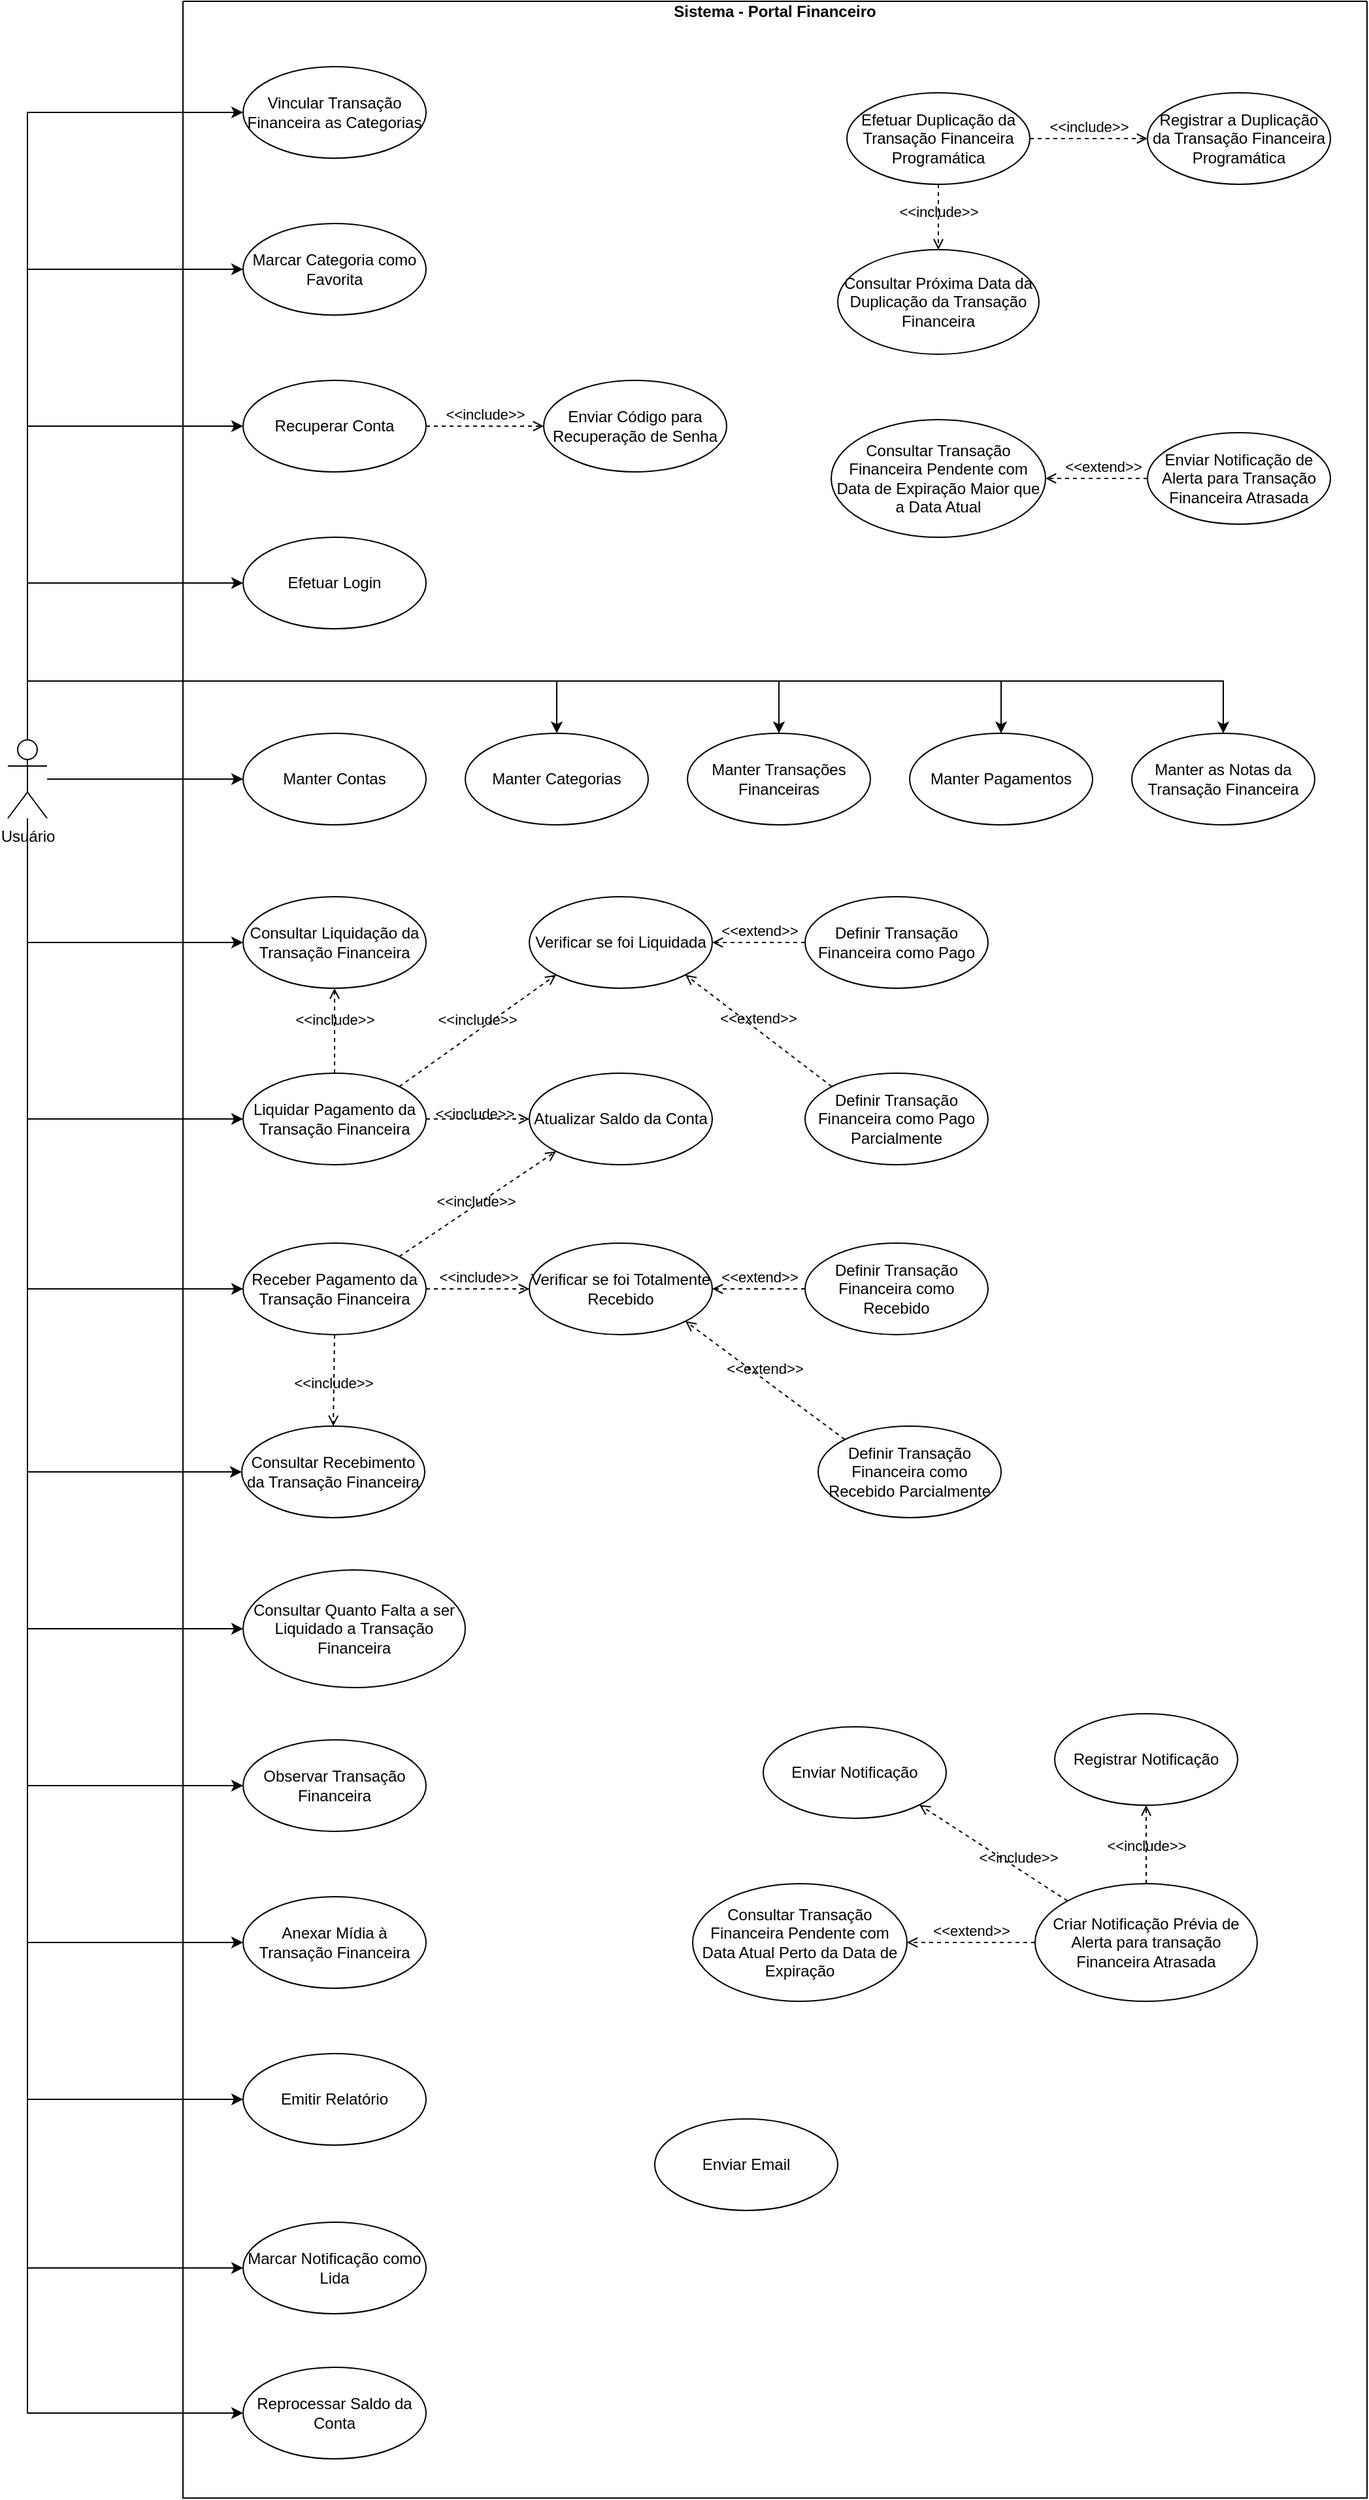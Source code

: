 <mxfile version="22.1.4" type="github">
  <diagram name="Página-1" id="0_DiLKsLMHJAqkCnHoMm">
    <mxGraphModel dx="2301" dy="724" grid="1" gridSize="10" guides="1" tooltips="1" connect="1" arrows="1" fold="1" page="1" pageScale="1" pageWidth="827" pageHeight="1169" math="0" shadow="0">
      <root>
        <mxCell id="0" />
        <mxCell id="1" parent="0" />
        <mxCell id="VWrTSUjw16DK-F-tD3xL-19" style="edgeStyle=orthogonalEdgeStyle;rounded=0;orthogonalLoop=1;jettySize=auto;html=1;" parent="1" source="b8jXtvzzi0fBcoB_L3CN-16" target="b8jXtvzzi0fBcoB_L3CN-21" edge="1">
          <mxGeometry relative="1" as="geometry" />
        </mxCell>
        <mxCell id="VWrTSUjw16DK-F-tD3xL-20" style="edgeStyle=orthogonalEdgeStyle;rounded=0;orthogonalLoop=1;jettySize=auto;html=1;entryX=0.5;entryY=0;entryDx=0;entryDy=0;exitX=0.5;exitY=0;exitDx=0;exitDy=0;exitPerimeter=0;" parent="1" source="b8jXtvzzi0fBcoB_L3CN-16" target="b8jXtvzzi0fBcoB_L3CN-17" edge="1">
          <mxGeometry relative="1" as="geometry">
            <Array as="points">
              <mxPoint x="-735" y="780" />
              <mxPoint x="-330" y="780" />
            </Array>
          </mxGeometry>
        </mxCell>
        <mxCell id="VWrTSUjw16DK-F-tD3xL-17" value="&#xa;Sistema - Portal Financeiro" style="swimlane;startSize=0;" parent="1" vertex="1">
          <mxGeometry x="-616" y="260" width="906" height="1910" as="geometry" />
        </mxCell>
        <mxCell id="b8jXtvzzi0fBcoB_L3CN-21" value="Manter Contas" style="ellipse;whiteSpace=wrap;html=1;" parent="VWrTSUjw16DK-F-tD3xL-17" vertex="1">
          <mxGeometry x="46" y="560" width="140" height="70" as="geometry" />
        </mxCell>
        <mxCell id="b8jXtvzzi0fBcoB_L3CN-22" value="Efetuar Login" style="ellipse;whiteSpace=wrap;html=1;" parent="VWrTSUjw16DK-F-tD3xL-17" vertex="1">
          <mxGeometry x="46" y="410" width="140" height="70" as="geometry" />
        </mxCell>
        <mxCell id="b8jXtvzzi0fBcoB_L3CN-17" value="Manter Categorias" style="ellipse;whiteSpace=wrap;html=1;" parent="VWrTSUjw16DK-F-tD3xL-17" vertex="1">
          <mxGeometry x="216" y="560" width="140" height="70" as="geometry" />
        </mxCell>
        <mxCell id="b8jXtvzzi0fBcoB_L3CN-18" value="Manter Transações Financeiras" style="ellipse;whiteSpace=wrap;html=1;" parent="VWrTSUjw16DK-F-tD3xL-17" vertex="1">
          <mxGeometry x="386" y="560" width="140" height="70" as="geometry" />
        </mxCell>
        <mxCell id="VWrTSUjw16DK-F-tD3xL-5" value="Manter Pagamentos" style="ellipse;whiteSpace=wrap;html=1;" parent="VWrTSUjw16DK-F-tD3xL-17" vertex="1">
          <mxGeometry x="556" y="560" width="140" height="70" as="geometry" />
        </mxCell>
        <mxCell id="f0Jf9Pf7vCraimB9YkaR-2" value="Manter as Notas da Transação Financeira" style="ellipse;whiteSpace=wrap;html=1;" parent="VWrTSUjw16DK-F-tD3xL-17" vertex="1">
          <mxGeometry x="726" y="560" width="140" height="70" as="geometry" />
        </mxCell>
        <mxCell id="VWrTSUjw16DK-F-tD3xL-2" value="Recuperar Conta" style="ellipse;whiteSpace=wrap;html=1;" parent="VWrTSUjw16DK-F-tD3xL-17" vertex="1">
          <mxGeometry x="46" y="290" width="140" height="70" as="geometry" />
        </mxCell>
        <mxCell id="VWrTSUjw16DK-F-tD3xL-26" value="Enviar Código para Recuperação de Senha" style="ellipse;whiteSpace=wrap;html=1;" parent="VWrTSUjw16DK-F-tD3xL-17" vertex="1">
          <mxGeometry x="276" y="290" width="140" height="70" as="geometry" />
        </mxCell>
        <mxCell id="VWrTSUjw16DK-F-tD3xL-8" value="Liquidar Pagamento da Transação Financeira" style="ellipse;whiteSpace=wrap;html=1;" parent="VWrTSUjw16DK-F-tD3xL-17" vertex="1">
          <mxGeometry x="46" y="820" width="140" height="70" as="geometry" />
        </mxCell>
        <mxCell id="VWrTSUjw16DK-F-tD3xL-6" value="Consultar Liquidação da Transação Financeira" style="ellipse;whiteSpace=wrap;html=1;" parent="VWrTSUjw16DK-F-tD3xL-17" vertex="1">
          <mxGeometry x="46" y="685" width="140" height="70" as="geometry" />
        </mxCell>
        <mxCell id="yilj7VfgWse3Skz_e7k4-6" value="Verificar se foi Liquidada" style="ellipse;whiteSpace=wrap;html=1;" parent="VWrTSUjw16DK-F-tD3xL-17" vertex="1">
          <mxGeometry x="265" y="685" width="140" height="70" as="geometry" />
        </mxCell>
        <mxCell id="yilj7VfgWse3Skz_e7k4-8" value="Definir Transação Financeira como Pago" style="ellipse;whiteSpace=wrap;html=1;" parent="VWrTSUjw16DK-F-tD3xL-17" vertex="1">
          <mxGeometry x="476" y="685" width="140" height="70" as="geometry" />
        </mxCell>
        <mxCell id="yilj7VfgWse3Skz_e7k4-21" value="Definir Transação Financeira como Pago Parcialmente" style="ellipse;whiteSpace=wrap;html=1;" parent="VWrTSUjw16DK-F-tD3xL-17" vertex="1">
          <mxGeometry x="476" y="820" width="140" height="70" as="geometry" />
        </mxCell>
        <mxCell id="yilj7VfgWse3Skz_e7k4-25" value="&amp;lt;&amp;lt;extend&amp;gt;&amp;gt;" style="html=1;verticalAlign=bottom;labelBackgroundColor=none;endArrow=open;endFill=0;dashed=1;rounded=0;exitX=0;exitY=0;exitDx=0;exitDy=0;entryX=1;entryY=1;entryDx=0;entryDy=0;" parent="VWrTSUjw16DK-F-tD3xL-17" source="yilj7VfgWse3Skz_e7k4-21" target="yilj7VfgWse3Skz_e7k4-6" edge="1">
          <mxGeometry width="160" relative="1" as="geometry">
            <mxPoint x="326" y="936" as="sourcePoint" />
            <mxPoint x="486" y="936" as="targetPoint" />
          </mxGeometry>
        </mxCell>
        <mxCell id="yilj7VfgWse3Skz_e7k4-26" value="&amp;lt;&amp;lt;extend&amp;gt;&amp;gt;" style="html=1;verticalAlign=bottom;labelBackgroundColor=none;endArrow=open;endFill=0;dashed=1;rounded=0;exitX=0;exitY=0.5;exitDx=0;exitDy=0;entryX=1;entryY=0.5;entryDx=0;entryDy=0;" parent="VWrTSUjw16DK-F-tD3xL-17" source="yilj7VfgWse3Skz_e7k4-8" target="yilj7VfgWse3Skz_e7k4-6" edge="1">
          <mxGeometry width="160" relative="1" as="geometry">
            <mxPoint x="416" y="869.8" as="sourcePoint" />
            <mxPoint x="576" y="869.8" as="targetPoint" />
          </mxGeometry>
        </mxCell>
        <mxCell id="VWrTSUjw16DK-F-tD3xL-3" value="Marcar Categoria como Favorita" style="ellipse;whiteSpace=wrap;html=1;" parent="VWrTSUjw16DK-F-tD3xL-17" vertex="1">
          <mxGeometry x="46" y="170" width="140" height="70" as="geometry" />
        </mxCell>
        <mxCell id="VWrTSUjw16DK-F-tD3xL-4" value="Vincular Transação Financeira as Categorias" style="ellipse;whiteSpace=wrap;html=1;" parent="VWrTSUjw16DK-F-tD3xL-17" vertex="1">
          <mxGeometry x="46" y="50" width="140" height="70" as="geometry" />
        </mxCell>
        <mxCell id="yilj7VfgWse3Skz_e7k4-29" value="&amp;lt;&amp;lt;include&amp;gt;&amp;gt;" style="html=1;verticalAlign=bottom;labelBackgroundColor=none;endArrow=open;endFill=0;dashed=1;rounded=0;exitX=1;exitY=0.5;exitDx=0;exitDy=0;entryX=0;entryY=0.5;entryDx=0;entryDy=0;" parent="VWrTSUjw16DK-F-tD3xL-17" source="VWrTSUjw16DK-F-tD3xL-2" target="VWrTSUjw16DK-F-tD3xL-26" edge="1">
          <mxGeometry width="160" relative="1" as="geometry">
            <mxPoint x="286" y="430.0" as="sourcePoint" />
            <mxPoint x="446" y="430.0" as="targetPoint" />
          </mxGeometry>
        </mxCell>
        <mxCell id="yilj7VfgWse3Skz_e7k4-33" value="&amp;lt;&amp;lt;include&amp;gt;&amp;gt;" style="html=1;verticalAlign=bottom;labelBackgroundColor=none;endArrow=open;endFill=0;dashed=1;rounded=0;exitX=0.5;exitY=0;exitDx=0;exitDy=0;" parent="VWrTSUjw16DK-F-tD3xL-17" source="VWrTSUjw16DK-F-tD3xL-8" edge="1">
          <mxGeometry width="160" relative="1" as="geometry">
            <mxPoint x="116" y="835" as="sourcePoint" />
            <mxPoint x="116" y="755" as="targetPoint" />
          </mxGeometry>
        </mxCell>
        <mxCell id="yilj7VfgWse3Skz_e7k4-34" value="&amp;lt;&amp;lt;include&amp;gt;&amp;gt;" style="html=1;verticalAlign=bottom;labelBackgroundColor=none;endArrow=open;endFill=0;dashed=1;rounded=0;exitX=1;exitY=0;exitDx=0;exitDy=0;entryX=0;entryY=1;entryDx=0;entryDy=0;" parent="VWrTSUjw16DK-F-tD3xL-17" source="VWrTSUjw16DK-F-tD3xL-8" target="yilj7VfgWse3Skz_e7k4-6" edge="1">
          <mxGeometry width="160" relative="1" as="geometry">
            <mxPoint x="201" y="900" as="sourcePoint" />
            <mxPoint x="201" y="990" as="targetPoint" />
          </mxGeometry>
        </mxCell>
        <mxCell id="VWrTSUjw16DK-F-tD3xL-9" value="Observar Transação Financeira" style="ellipse;whiteSpace=wrap;html=1;" parent="VWrTSUjw16DK-F-tD3xL-17" vertex="1">
          <mxGeometry x="46" y="1330" width="140" height="70" as="geometry" />
        </mxCell>
        <mxCell id="VWrTSUjw16DK-F-tD3xL-10" value="Registrar a Duplicação da Transação Financeira Programática" style="ellipse;whiteSpace=wrap;html=1;" parent="VWrTSUjw16DK-F-tD3xL-17" vertex="1">
          <mxGeometry x="738" y="70" width="140" height="70" as="geometry" />
        </mxCell>
        <mxCell id="f0Jf9Pf7vCraimB9YkaR-1" value="Efetuar Duplicação da Transação Financeira Programática" style="ellipse;whiteSpace=wrap;html=1;" parent="VWrTSUjw16DK-F-tD3xL-17" vertex="1">
          <mxGeometry x="508" y="70" width="140" height="70" as="geometry" />
        </mxCell>
        <mxCell id="yilj7VfgWse3Skz_e7k4-38" value="&amp;lt;&amp;lt;include&amp;gt;&amp;gt;" style="html=1;verticalAlign=bottom;labelBackgroundColor=none;endArrow=open;endFill=0;dashed=1;rounded=0;exitX=1;exitY=0.5;exitDx=0;exitDy=0;entryX=0;entryY=0.5;entryDx=0;entryDy=0;" parent="VWrTSUjw16DK-F-tD3xL-17" source="f0Jf9Pf7vCraimB9YkaR-1" target="VWrTSUjw16DK-F-tD3xL-10" edge="1">
          <mxGeometry width="160" relative="1" as="geometry">
            <mxPoint x="648" y="200" as="sourcePoint" />
            <mxPoint x="768" y="200" as="targetPoint" />
          </mxGeometry>
        </mxCell>
        <mxCell id="yilj7VfgWse3Skz_e7k4-3" value="Consultar Próxima Data da Duplicação da Transação Financeira" style="ellipse;whiteSpace=wrap;html=1;" parent="VWrTSUjw16DK-F-tD3xL-17" vertex="1">
          <mxGeometry x="501" y="190" width="154" height="80" as="geometry" />
        </mxCell>
        <mxCell id="yilj7VfgWse3Skz_e7k4-39" value="&amp;lt;&amp;lt;include&amp;gt;&amp;gt;" style="html=1;verticalAlign=bottom;labelBackgroundColor=none;endArrow=open;endFill=0;dashed=1;rounded=0;exitX=0.5;exitY=1;exitDx=0;exitDy=0;entryX=0.5;entryY=0;entryDx=0;entryDy=0;" parent="VWrTSUjw16DK-F-tD3xL-17" source="f0Jf9Pf7vCraimB9YkaR-1" target="yilj7VfgWse3Skz_e7k4-3" edge="1">
          <mxGeometry x="0.2" width="160" relative="1" as="geometry">
            <mxPoint x="755" y="150" as="sourcePoint" />
            <mxPoint x="655" y="150" as="targetPoint" />
            <mxPoint as="offset" />
          </mxGeometry>
        </mxCell>
        <mxCell id="f0Jf9Pf7vCraimB9YkaR-3" value="Anexar Mídia à Transação Financeira" style="ellipse;whiteSpace=wrap;html=1;" parent="VWrTSUjw16DK-F-tD3xL-17" vertex="1">
          <mxGeometry x="46" y="1450" width="140" height="70" as="geometry" />
        </mxCell>
        <mxCell id="VWrTSUjw16DK-F-tD3xL-12" value="Emitir Relatório" style="ellipse;whiteSpace=wrap;html=1;" parent="VWrTSUjw16DK-F-tD3xL-17" vertex="1">
          <mxGeometry x="46" y="1570" width="140" height="70" as="geometry" />
        </mxCell>
        <mxCell id="yilj7VfgWse3Skz_e7k4-42" value="Consultar Transação Financeira Pendente com Data de Expiração Maior que a Data Atual" style="ellipse;whiteSpace=wrap;html=1;" parent="VWrTSUjw16DK-F-tD3xL-17" vertex="1">
          <mxGeometry x="496" y="320" width="164" height="90" as="geometry" />
        </mxCell>
        <mxCell id="VWrTSUjw16DK-F-tD3xL-15" value="Enviar Notificação de Alerta para Transação Financeira Atrasada" style="ellipse;whiteSpace=wrap;html=1;" parent="VWrTSUjw16DK-F-tD3xL-17" vertex="1">
          <mxGeometry x="738" y="330" width="140" height="70" as="geometry" />
        </mxCell>
        <mxCell id="yilj7VfgWse3Skz_e7k4-43" value="&amp;lt;&amp;lt;extend&amp;gt;&amp;gt;" style="html=1;verticalAlign=bottom;labelBackgroundColor=none;endArrow=open;endFill=0;dashed=1;rounded=0;entryX=1;entryY=0.5;entryDx=0;entryDy=0;exitX=0;exitY=0.5;exitDx=0;exitDy=0;" parent="VWrTSUjw16DK-F-tD3xL-17" source="VWrTSUjw16DK-F-tD3xL-15" target="yilj7VfgWse3Skz_e7k4-42" edge="1">
          <mxGeometry x="-0.118" width="160" relative="1" as="geometry">
            <mxPoint x="718" y="290" as="sourcePoint" />
            <mxPoint x="878" y="290" as="targetPoint" />
            <mxPoint as="offset" />
          </mxGeometry>
        </mxCell>
        <mxCell id="yilj7VfgWse3Skz_e7k4-44" value="Registrar Notificação" style="ellipse;whiteSpace=wrap;html=1;" parent="VWrTSUjw16DK-F-tD3xL-17" vertex="1">
          <mxGeometry x="667" y="1310" width="140" height="70" as="geometry" />
        </mxCell>
        <mxCell id="b8jXtvzzi0fBcoB_L3CN-23" value="Enviar Notificação" style="ellipse;whiteSpace=wrap;html=1;" parent="VWrTSUjw16DK-F-tD3xL-17" vertex="1">
          <mxGeometry x="444" y="1320" width="140" height="70" as="geometry" />
        </mxCell>
        <mxCell id="VWrTSUjw16DK-F-tD3xL-13" value="Enviar Email" style="ellipse;whiteSpace=wrap;html=1;" parent="VWrTSUjw16DK-F-tD3xL-17" vertex="1">
          <mxGeometry x="361" y="1620" width="140" height="70" as="geometry" />
        </mxCell>
        <mxCell id="VWrTSUjw16DK-F-tD3xL-14" value="Marcar Notificação como Lida" style="ellipse;whiteSpace=wrap;html=1;" parent="VWrTSUjw16DK-F-tD3xL-17" vertex="1">
          <mxGeometry x="46" y="1699" width="140" height="70" as="geometry" />
        </mxCell>
        <mxCell id="VWrTSUjw16DK-F-tD3xL-16" value="Criar Notificação Prévia de Alerta para transação Financeira Atrasada" style="ellipse;whiteSpace=wrap;html=1;" parent="VWrTSUjw16DK-F-tD3xL-17" vertex="1">
          <mxGeometry x="652" y="1440" width="170" height="90" as="geometry" />
        </mxCell>
        <mxCell id="yilj7VfgWse3Skz_e7k4-46" value="Consultar Transação Financeira Pendente com Data Atual Perto da Data de Expiração" style="ellipse;whiteSpace=wrap;html=1;" parent="VWrTSUjw16DK-F-tD3xL-17" vertex="1">
          <mxGeometry x="390" y="1440" width="164" height="90" as="geometry" />
        </mxCell>
        <mxCell id="yilj7VfgWse3Skz_e7k4-48" value="&amp;lt;&amp;lt;extend&amp;gt;&amp;gt;" style="html=1;verticalAlign=bottom;labelBackgroundColor=none;endArrow=open;endFill=0;dashed=1;rounded=0;exitX=0;exitY=0.5;exitDx=0;exitDy=0;entryX=1;entryY=0.5;entryDx=0;entryDy=0;" parent="VWrTSUjw16DK-F-tD3xL-17" source="VWrTSUjw16DK-F-tD3xL-16" target="yilj7VfgWse3Skz_e7k4-46" edge="1">
          <mxGeometry width="160" relative="1" as="geometry">
            <mxPoint x="804" y="1354" as="sourcePoint" />
            <mxPoint x="694" y="1300" as="targetPoint" />
          </mxGeometry>
        </mxCell>
        <mxCell id="yilj7VfgWse3Skz_e7k4-49" value="&amp;lt;&amp;lt;include&amp;gt;&amp;gt;" style="html=1;verticalAlign=bottom;labelBackgroundColor=none;endArrow=open;endFill=0;dashed=1;rounded=0;exitX=0.5;exitY=0;exitDx=0;exitDy=0;entryX=0.5;entryY=1;entryDx=0;entryDy=0;" parent="VWrTSUjw16DK-F-tD3xL-17" source="VWrTSUjw16DK-F-tD3xL-16" target="yilj7VfgWse3Skz_e7k4-44" edge="1">
          <mxGeometry x="-0.333" width="160" relative="1" as="geometry">
            <mxPoint x="602" y="1050" as="sourcePoint" />
            <mxPoint x="682" y="1050" as="targetPoint" />
            <mxPoint as="offset" />
          </mxGeometry>
        </mxCell>
        <mxCell id="yilj7VfgWse3Skz_e7k4-50" value="&amp;lt;&amp;lt;include&amp;gt;&amp;gt;" style="html=1;verticalAlign=bottom;labelBackgroundColor=none;endArrow=open;endFill=0;dashed=1;rounded=0;exitX=0;exitY=0;exitDx=0;exitDy=0;entryX=1;entryY=1;entryDx=0;entryDy=0;" parent="VWrTSUjw16DK-F-tD3xL-17" source="VWrTSUjw16DK-F-tD3xL-16" target="b8jXtvzzi0fBcoB_L3CN-23" edge="1">
          <mxGeometry x="-0.333" width="160" relative="1" as="geometry">
            <mxPoint x="623.57" y="1440" as="sourcePoint" />
            <mxPoint x="623.57" y="1380" as="targetPoint" />
            <mxPoint as="offset" />
          </mxGeometry>
        </mxCell>
        <mxCell id="EE45wlsQavZnWC5bD8Yp-1" value="Receber Pagamento da Transação Financeira" style="ellipse;whiteSpace=wrap;html=1;" parent="VWrTSUjw16DK-F-tD3xL-17" vertex="1">
          <mxGeometry x="46" y="950" width="140" height="70" as="geometry" />
        </mxCell>
        <mxCell id="EE45wlsQavZnWC5bD8Yp-2" value="Consultar Recebimento da Transação Financeira" style="ellipse;whiteSpace=wrap;html=1;" parent="VWrTSUjw16DK-F-tD3xL-17" vertex="1">
          <mxGeometry x="45" y="1090" width="140" height="70" as="geometry" />
        </mxCell>
        <mxCell id="EE45wlsQavZnWC5bD8Yp-3" value="Verificar se foi Totalmente Recebido" style="ellipse;whiteSpace=wrap;html=1;" parent="VWrTSUjw16DK-F-tD3xL-17" vertex="1">
          <mxGeometry x="265" y="950" width="140" height="70" as="geometry" />
        </mxCell>
        <mxCell id="EE45wlsQavZnWC5bD8Yp-4" value="Definir Transação Financeira como Recebido" style="ellipse;whiteSpace=wrap;html=1;" parent="VWrTSUjw16DK-F-tD3xL-17" vertex="1">
          <mxGeometry x="476" y="950" width="140" height="70" as="geometry" />
        </mxCell>
        <mxCell id="EE45wlsQavZnWC5bD8Yp-5" value="Definir Transação Financeira como Recebido Parcialmente" style="ellipse;whiteSpace=wrap;html=1;" parent="VWrTSUjw16DK-F-tD3xL-17" vertex="1">
          <mxGeometry x="486" y="1090" width="140" height="70" as="geometry" />
        </mxCell>
        <mxCell id="EE45wlsQavZnWC5bD8Yp-6" value="&amp;lt;&amp;lt;extend&amp;gt;&amp;gt;" style="html=1;verticalAlign=bottom;labelBackgroundColor=none;endArrow=open;endFill=0;dashed=1;rounded=0;exitX=0;exitY=0;exitDx=0;exitDy=0;entryX=1;entryY=1;entryDx=0;entryDy=0;" parent="VWrTSUjw16DK-F-tD3xL-17" source="EE45wlsQavZnWC5bD8Yp-5" target="EE45wlsQavZnWC5bD8Yp-3" edge="1">
          <mxGeometry width="160" relative="1" as="geometry">
            <mxPoint x="325" y="1069" as="sourcePoint" />
            <mxPoint x="485" y="1069" as="targetPoint" />
          </mxGeometry>
        </mxCell>
        <mxCell id="EE45wlsQavZnWC5bD8Yp-7" value="&amp;lt;&amp;lt;extend&amp;gt;&amp;gt;" style="html=1;verticalAlign=bottom;labelBackgroundColor=none;endArrow=open;endFill=0;dashed=1;rounded=0;exitX=0;exitY=0.5;exitDx=0;exitDy=0;entryX=1;entryY=0.5;entryDx=0;entryDy=0;" parent="VWrTSUjw16DK-F-tD3xL-17" source="EE45wlsQavZnWC5bD8Yp-4" target="EE45wlsQavZnWC5bD8Yp-3" edge="1">
          <mxGeometry x="0.002" width="160" relative="1" as="geometry">
            <mxPoint x="416" y="1073.8" as="sourcePoint" />
            <mxPoint x="576" y="1073.8" as="targetPoint" />
            <mxPoint as="offset" />
          </mxGeometry>
        </mxCell>
        <mxCell id="EE45wlsQavZnWC5bD8Yp-8" value="&amp;lt;&amp;lt;include&amp;gt;&amp;gt;" style="html=1;verticalAlign=bottom;labelBackgroundColor=none;endArrow=open;endFill=0;dashed=1;rounded=0;exitX=0.5;exitY=1;exitDx=0;exitDy=0;entryX=0.5;entryY=0;entryDx=0;entryDy=0;" parent="VWrTSUjw16DK-F-tD3xL-17" source="EE45wlsQavZnWC5bD8Yp-1" target="EE45wlsQavZnWC5bD8Yp-2" edge="1">
          <mxGeometry x="0.333" width="160" relative="1" as="geometry">
            <mxPoint x="216" y="1053" as="sourcePoint" />
            <mxPoint x="376" y="1053" as="targetPoint" />
            <mxPoint as="offset" />
          </mxGeometry>
        </mxCell>
        <mxCell id="EE45wlsQavZnWC5bD8Yp-9" value="&amp;lt;&amp;lt;include&amp;gt;&amp;gt;" style="html=1;verticalAlign=bottom;labelBackgroundColor=none;endArrow=open;endFill=0;dashed=1;rounded=0;exitX=1;exitY=0.5;exitDx=0;exitDy=0;entryX=0;entryY=0.5;entryDx=0;entryDy=0;" parent="VWrTSUjw16DK-F-tD3xL-17" source="EE45wlsQavZnWC5bD8Yp-1" target="EE45wlsQavZnWC5bD8Yp-3" edge="1">
          <mxGeometry width="160" relative="1" as="geometry">
            <mxPoint x="201" y="1123" as="sourcePoint" />
            <mxPoint x="201" y="1213" as="targetPoint" />
          </mxGeometry>
        </mxCell>
        <mxCell id="bN-oxST8GOgfbcB53ArP-1" value="Atualizar Saldo da Conta" style="ellipse;whiteSpace=wrap;html=1;" vertex="1" parent="VWrTSUjw16DK-F-tD3xL-17">
          <mxGeometry x="265" y="820" width="140" height="70" as="geometry" />
        </mxCell>
        <mxCell id="bN-oxST8GOgfbcB53ArP-3" value="&amp;lt;&amp;lt;include&amp;gt;&amp;gt;" style="html=1;verticalAlign=bottom;labelBackgroundColor=none;endArrow=open;endFill=0;dashed=1;rounded=0;exitX=1;exitY=0;exitDx=0;exitDy=0;entryX=0;entryY=1;entryDx=0;entryDy=0;" edge="1" parent="VWrTSUjw16DK-F-tD3xL-17" source="EE45wlsQavZnWC5bD8Yp-1" target="bN-oxST8GOgfbcB53ArP-1">
          <mxGeometry x="-0.065" y="-5" width="160" relative="1" as="geometry">
            <mxPoint x="203" y="933" as="sourcePoint" />
            <mxPoint x="323" y="1063" as="targetPoint" />
            <mxPoint as="offset" />
          </mxGeometry>
        </mxCell>
        <mxCell id="bN-oxST8GOgfbcB53ArP-4" value="&amp;lt;&amp;lt;include&amp;gt;&amp;gt;" style="html=1;verticalAlign=bottom;labelBackgroundColor=none;endArrow=open;endFill=0;dashed=1;rounded=0;exitX=1;exitY=0.5;exitDx=0;exitDy=0;entryX=0;entryY=0.5;entryDx=0;entryDy=0;" edge="1" parent="VWrTSUjw16DK-F-tD3xL-17" source="VWrTSUjw16DK-F-tD3xL-8" target="bN-oxST8GOgfbcB53ArP-1">
          <mxGeometry x="-0.065" y="-5" width="160" relative="1" as="geometry">
            <mxPoint x="196" y="989" as="sourcePoint" />
            <mxPoint x="276" y="989" as="targetPoint" />
            <mxPoint as="offset" />
          </mxGeometry>
        </mxCell>
        <mxCell id="VWrTSUjw16DK-F-tD3xL-7" value="Consultar Quanto Falta a ser Liquidado a Transação Financeira" style="ellipse;whiteSpace=wrap;html=1;" parent="VWrTSUjw16DK-F-tD3xL-17" vertex="1">
          <mxGeometry x="46" y="1200" width="170" height="90" as="geometry" />
        </mxCell>
        <mxCell id="bN-oxST8GOgfbcB53ArP-5" value="Reprocessar Saldo da Conta" style="ellipse;whiteSpace=wrap;html=1;" vertex="1" parent="VWrTSUjw16DK-F-tD3xL-17">
          <mxGeometry x="46" y="1810" width="140" height="70" as="geometry" />
        </mxCell>
        <mxCell id="VWrTSUjw16DK-F-tD3xL-21" style="edgeStyle=orthogonalEdgeStyle;rounded=0;orthogonalLoop=1;jettySize=auto;html=1;entryX=0.5;entryY=0;entryDx=0;entryDy=0;" parent="1" source="b8jXtvzzi0fBcoB_L3CN-16" target="b8jXtvzzi0fBcoB_L3CN-18" edge="1">
          <mxGeometry relative="1" as="geometry">
            <mxPoint x="-735" y="830" as="sourcePoint" />
            <mxPoint x="-330" y="820" as="targetPoint" />
            <Array as="points">
              <mxPoint x="-735" y="780" />
              <mxPoint x="-160" y="780" />
            </Array>
          </mxGeometry>
        </mxCell>
        <mxCell id="VWrTSUjw16DK-F-tD3xL-23" style="edgeStyle=orthogonalEdgeStyle;rounded=0;orthogonalLoop=1;jettySize=auto;html=1;entryX=0.5;entryY=0;entryDx=0;entryDy=0;exitX=0.5;exitY=0;exitDx=0;exitDy=0;exitPerimeter=0;" parent="1" source="b8jXtvzzi0fBcoB_L3CN-16" target="VWrTSUjw16DK-F-tD3xL-5" edge="1">
          <mxGeometry relative="1" as="geometry">
            <Array as="points">
              <mxPoint x="-735" y="780" />
              <mxPoint x="10" y="780" />
            </Array>
            <mxPoint x="-790" y="790" as="sourcePoint" />
          </mxGeometry>
        </mxCell>
        <mxCell id="VWrTSUjw16DK-F-tD3xL-24" style="edgeStyle=orthogonalEdgeStyle;rounded=0;orthogonalLoop=1;jettySize=auto;html=1;entryX=0.5;entryY=0;entryDx=0;entryDy=0;exitX=0.5;exitY=0;exitDx=0;exitDy=0;exitPerimeter=0;" parent="1" source="b8jXtvzzi0fBcoB_L3CN-16" target="f0Jf9Pf7vCraimB9YkaR-2" edge="1">
          <mxGeometry relative="1" as="geometry">
            <Array as="points">
              <mxPoint x="-735" y="780" />
              <mxPoint x="180" y="780" />
            </Array>
            <mxPoint x="-735" y="820" as="sourcePoint" />
          </mxGeometry>
        </mxCell>
        <mxCell id="VWrTSUjw16DK-F-tD3xL-25" style="edgeStyle=orthogonalEdgeStyle;rounded=0;orthogonalLoop=1;jettySize=auto;html=1;entryX=0;entryY=0.5;entryDx=0;entryDy=0;exitX=0.5;exitY=0;exitDx=0;exitDy=0;exitPerimeter=0;" parent="1" source="b8jXtvzzi0fBcoB_L3CN-16" target="b8jXtvzzi0fBcoB_L3CN-22" edge="1">
          <mxGeometry relative="1" as="geometry">
            <mxPoint x="-720" y="810" as="sourcePoint" />
            <Array as="points">
              <mxPoint x="-735" y="705" />
            </Array>
          </mxGeometry>
        </mxCell>
        <mxCell id="VWrTSUjw16DK-F-tD3xL-27" style="edgeStyle=orthogonalEdgeStyle;rounded=0;orthogonalLoop=1;jettySize=auto;html=1;entryX=0;entryY=0.5;entryDx=0;entryDy=0;exitX=0.5;exitY=0;exitDx=0;exitDy=0;exitPerimeter=0;" parent="1" source="b8jXtvzzi0fBcoB_L3CN-16" target="VWrTSUjw16DK-F-tD3xL-2" edge="1">
          <mxGeometry relative="1" as="geometry">
            <mxPoint x="-710" y="820" as="sourcePoint" />
          </mxGeometry>
        </mxCell>
        <mxCell id="yilj7VfgWse3Skz_e7k4-1" style="edgeStyle=orthogonalEdgeStyle;rounded=0;orthogonalLoop=1;jettySize=auto;html=1;entryX=0;entryY=0.5;entryDx=0;entryDy=0;" parent="1" source="b8jXtvzzi0fBcoB_L3CN-16" target="VWrTSUjw16DK-F-tD3xL-8" edge="1">
          <mxGeometry relative="1" as="geometry">
            <mxPoint x="-735" y="890" as="sourcePoint" />
            <Array as="points">
              <mxPoint x="-735" y="1115" />
            </Array>
          </mxGeometry>
        </mxCell>
        <mxCell id="yilj7VfgWse3Skz_e7k4-27" style="edgeStyle=orthogonalEdgeStyle;rounded=0;orthogonalLoop=1;jettySize=auto;html=1;entryX=0;entryY=0.5;entryDx=0;entryDy=0;" parent="1" source="b8jXtvzzi0fBcoB_L3CN-16" target="VWrTSUjw16DK-F-tD3xL-3" edge="1">
          <mxGeometry relative="1" as="geometry">
            <Array as="points">
              <mxPoint x="-735" y="465" />
            </Array>
          </mxGeometry>
        </mxCell>
        <mxCell id="yilj7VfgWse3Skz_e7k4-28" style="edgeStyle=orthogonalEdgeStyle;rounded=0;orthogonalLoop=1;jettySize=auto;html=1;entryX=0;entryY=0.5;entryDx=0;entryDy=0;" parent="1" source="b8jXtvzzi0fBcoB_L3CN-16" target="VWrTSUjw16DK-F-tD3xL-4" edge="1">
          <mxGeometry relative="1" as="geometry">
            <Array as="points">
              <mxPoint x="-735" y="345" />
            </Array>
          </mxGeometry>
        </mxCell>
        <mxCell id="yilj7VfgWse3Skz_e7k4-35" style="edgeStyle=orthogonalEdgeStyle;rounded=0;orthogonalLoop=1;jettySize=auto;html=1;entryX=0;entryY=0.5;entryDx=0;entryDy=0;" parent="1" source="b8jXtvzzi0fBcoB_L3CN-16" target="VWrTSUjw16DK-F-tD3xL-6" edge="1">
          <mxGeometry relative="1" as="geometry">
            <Array as="points">
              <mxPoint x="-735" y="980" />
            </Array>
          </mxGeometry>
        </mxCell>
        <mxCell id="yilj7VfgWse3Skz_e7k4-36" style="edgeStyle=orthogonalEdgeStyle;rounded=0;orthogonalLoop=1;jettySize=auto;html=1;entryX=0;entryY=0.5;entryDx=0;entryDy=0;" parent="1" source="b8jXtvzzi0fBcoB_L3CN-16" target="VWrTSUjw16DK-F-tD3xL-7" edge="1">
          <mxGeometry relative="1" as="geometry">
            <Array as="points">
              <mxPoint x="-735" y="1505" />
            </Array>
          </mxGeometry>
        </mxCell>
        <mxCell id="yilj7VfgWse3Skz_e7k4-37" style="edgeStyle=orthogonalEdgeStyle;rounded=0;orthogonalLoop=1;jettySize=auto;html=1;entryX=0;entryY=0.5;entryDx=0;entryDy=0;" parent="1" source="b8jXtvzzi0fBcoB_L3CN-16" target="VWrTSUjw16DK-F-tD3xL-9" edge="1">
          <mxGeometry relative="1" as="geometry">
            <Array as="points">
              <mxPoint x="-735" y="1625" />
            </Array>
          </mxGeometry>
        </mxCell>
        <mxCell id="yilj7VfgWse3Skz_e7k4-40" style="edgeStyle=orthogonalEdgeStyle;rounded=0;orthogonalLoop=1;jettySize=auto;html=1;entryX=0;entryY=0.5;entryDx=0;entryDy=0;" parent="1" source="b8jXtvzzi0fBcoB_L3CN-16" target="f0Jf9Pf7vCraimB9YkaR-3" edge="1">
          <mxGeometry relative="1" as="geometry">
            <Array as="points">
              <mxPoint x="-735" y="1745" />
            </Array>
          </mxGeometry>
        </mxCell>
        <mxCell id="yilj7VfgWse3Skz_e7k4-41" style="edgeStyle=orthogonalEdgeStyle;rounded=0;orthogonalLoop=1;jettySize=auto;html=1;entryX=0;entryY=0.5;entryDx=0;entryDy=0;" parent="1" source="b8jXtvzzi0fBcoB_L3CN-16" target="VWrTSUjw16DK-F-tD3xL-12" edge="1">
          <mxGeometry relative="1" as="geometry">
            <Array as="points">
              <mxPoint x="-735" y="1865" />
            </Array>
          </mxGeometry>
        </mxCell>
        <mxCell id="EE45wlsQavZnWC5bD8Yp-10" style="edgeStyle=orthogonalEdgeStyle;rounded=0;orthogonalLoop=1;jettySize=auto;html=1;entryX=0;entryY=0.5;entryDx=0;entryDy=0;" parent="1" source="b8jXtvzzi0fBcoB_L3CN-16" target="EE45wlsQavZnWC5bD8Yp-1" edge="1">
          <mxGeometry relative="1" as="geometry">
            <Array as="points">
              <mxPoint x="-735" y="1245" />
            </Array>
          </mxGeometry>
        </mxCell>
        <mxCell id="EE45wlsQavZnWC5bD8Yp-11" style="edgeStyle=orthogonalEdgeStyle;rounded=0;orthogonalLoop=1;jettySize=auto;html=1;entryX=0;entryY=0.5;entryDx=0;entryDy=0;" parent="1" source="b8jXtvzzi0fBcoB_L3CN-16" target="EE45wlsQavZnWC5bD8Yp-2" edge="1">
          <mxGeometry relative="1" as="geometry">
            <Array as="points">
              <mxPoint x="-735" y="1385" />
            </Array>
          </mxGeometry>
        </mxCell>
        <mxCell id="bN-oxST8GOgfbcB53ArP-6" style="edgeStyle=orthogonalEdgeStyle;rounded=0;orthogonalLoop=1;jettySize=auto;html=1;entryX=0;entryY=0.5;entryDx=0;entryDy=0;" edge="1" parent="1" source="b8jXtvzzi0fBcoB_L3CN-16" target="bN-oxST8GOgfbcB53ArP-5">
          <mxGeometry relative="1" as="geometry">
            <Array as="points">
              <mxPoint x="-735" y="2105" />
            </Array>
          </mxGeometry>
        </mxCell>
        <mxCell id="b8jXtvzzi0fBcoB_L3CN-16" value="Usuário" style="shape=umlActor;verticalLabelPosition=bottom;verticalAlign=top;html=1;outlineConnect=0;" parent="1" vertex="1">
          <mxGeometry x="-750" y="825" width="30" height="60" as="geometry" />
        </mxCell>
        <mxCell id="yilj7VfgWse3Skz_e7k4-45" style="edgeStyle=orthogonalEdgeStyle;rounded=0;orthogonalLoop=1;jettySize=auto;html=1;entryX=0;entryY=0.5;entryDx=0;entryDy=0;" parent="1" source="b8jXtvzzi0fBcoB_L3CN-16" target="VWrTSUjw16DK-F-tD3xL-14" edge="1">
          <mxGeometry relative="1" as="geometry">
            <mxPoint x="-790" y="1754" as="targetPoint" />
            <Array as="points">
              <mxPoint x="-735" y="1994" />
            </Array>
          </mxGeometry>
        </mxCell>
      </root>
    </mxGraphModel>
  </diagram>
</mxfile>
